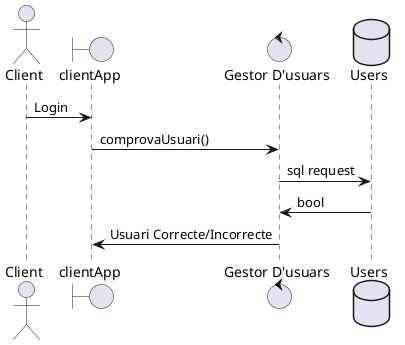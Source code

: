 @startuml
actor Client as c 
boundary clientApp as a 
control "Gestor D'usuars" as g
database Users as u 

c -> a : Login 
a -> g : comprovaUsuari()
g-> u  : sql request 
u -> g : bool
g -> a : Usuari Correcte/Incorrecte 



@enduml
